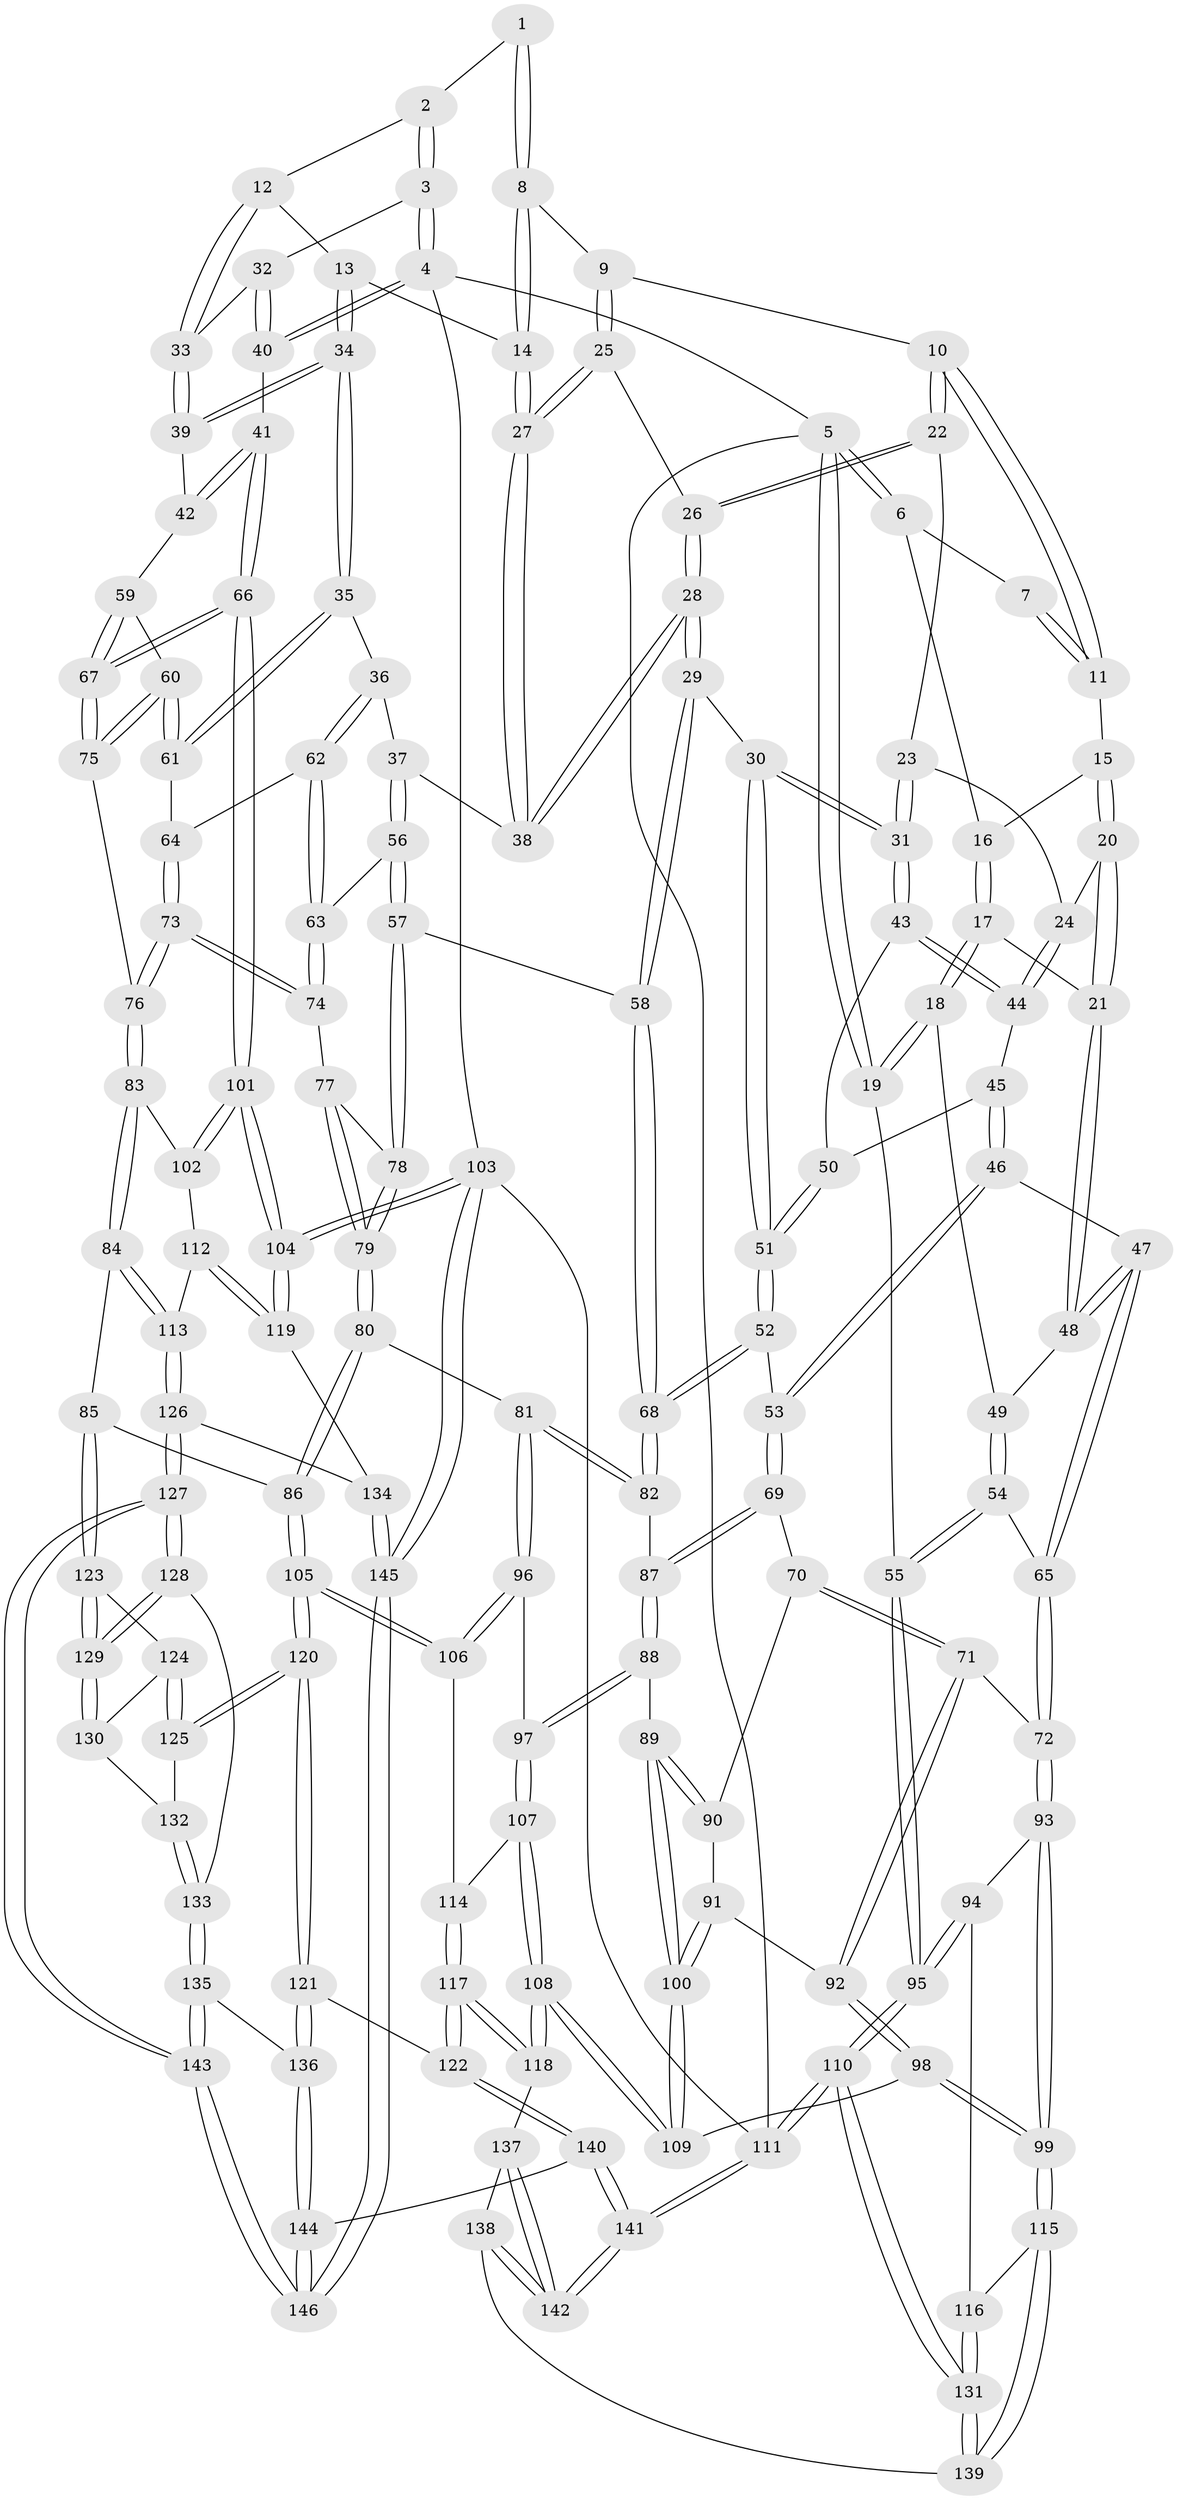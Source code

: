 // coarse degree distribution, {3: 0.06862745098039216, 5: 0.5, 4: 0.20588235294117646, 6: 0.19607843137254902, 1: 0.00980392156862745, 7: 0.00980392156862745, 8: 0.00980392156862745}
// Generated by graph-tools (version 1.1) at 2025/05/03/04/25 22:05:22]
// undirected, 146 vertices, 362 edges
graph export_dot {
graph [start="1"]
  node [color=gray90,style=filled];
  1 [pos="+0.5907866749653594+0"];
  2 [pos="+0.9003386348300404+0"];
  3 [pos="+1+0"];
  4 [pos="+1+0"];
  5 [pos="+0+0"];
  6 [pos="+0+0"];
  7 [pos="+0.2894589189930605+0"];
  8 [pos="+0.5867188246727113+0"];
  9 [pos="+0.5293818342420585+0.04939966386668676"];
  10 [pos="+0.35872755369103965+0.053612148077204366"];
  11 [pos="+0.3575823344452003+0.05191918497453323"];
  12 [pos="+0.8403070384582967+0.0694366022078651"];
  13 [pos="+0.7383851139236224+0.12872830438025587"];
  14 [pos="+0.7118011376491377+0.12881676923894314"];
  15 [pos="+0.24837594156641363+0.08489085938635471"];
  16 [pos="+0.05047396159065789+0"];
  17 [pos="+0.10768101437523284+0.1230556710633098"];
  18 [pos="+0.0482754596170574+0.2080021271215439"];
  19 [pos="+0+0.2848138599324283"];
  20 [pos="+0.24256425533839512+0.1822420907068823"];
  21 [pos="+0.22428136361072448+0.18904477260861396"];
  22 [pos="+0.3624250913408821+0.10202039458718216"];
  23 [pos="+0.35621119544493507+0.11411068348130451"];
  24 [pos="+0.24660072920173048+0.1828747611579836"];
  25 [pos="+0.5306349440974413+0.06035444286685083"];
  26 [pos="+0.48798838577568004+0.15623916485090905"];
  27 [pos="+0.6645428320482601+0.15440912858280828"];
  28 [pos="+0.48921328767709915+0.2551171663959713"];
  29 [pos="+0.4683419944262258+0.2848185650366797"];
  30 [pos="+0.45435381121713037+0.28784980918717346"];
  31 [pos="+0.39277774266984133+0.24778798295072055"];
  32 [pos="+0.9315217718150002+0.15881621234832252"];
  33 [pos="+0.9101067114763126+0.15465998114012436"];
  34 [pos="+0.7953806305668661+0.28996048313568706"];
  35 [pos="+0.7950250515950515+0.2902768550619453"];
  36 [pos="+0.710281594695585+0.30535308603039396"];
  37 [pos="+0.6892439124944418+0.2987314724035663"];
  38 [pos="+0.6332490247411484+0.22030683824888683"];
  39 [pos="+0.8408382298835472+0.2804852973734229"];
  40 [pos="+1+0.28940674870962024"];
  41 [pos="+1+0.36939996852340024"];
  42 [pos="+0.8867945789280398+0.3120849112056778"];
  43 [pos="+0.3871109387795567+0.24659060886287223"];
  44 [pos="+0.2933639847678864+0.21731940079146894"];
  45 [pos="+0.2857509191017844+0.2885509827657174"];
  46 [pos="+0.24185343723908784+0.3609617248976004"];
  47 [pos="+0.18503100014937207+0.32786033950951343"];
  48 [pos="+0.17523237787527393+0.30362162598788073"];
  49 [pos="+0.11848252496705637+0.2838029937905956"];
  50 [pos="+0.30500196261802176+0.28822016216399104"];
  51 [pos="+0.37644712730212226+0.37182268504561916"];
  52 [pos="+0.332319491694887+0.4239554790268233"];
  53 [pos="+0.3090547972445633+0.4291632989925585"];
  54 [pos="+0+0.43423385198765213"];
  55 [pos="+0+0.43140707790738636"];
  56 [pos="+0.5959393525856431+0.38016703971254284"];
  57 [pos="+0.5557469049534383+0.38847935607663286"];
  58 [pos="+0.5474964669124903+0.38105767836675053"];
  59 [pos="+0.8777728642062032+0.3912334514648083"];
  60 [pos="+0.8168755173117669+0.4225056404250325"];
  61 [pos="+0.8005878456872614+0.4097025264974083"];
  62 [pos="+0.7100045831670216+0.4008428461874516"];
  63 [pos="+0.6847264813413549+0.4248701608367818"];
  64 [pos="+0.7775437557376896+0.4169421135072851"];
  65 [pos="+0.06464833712452848+0.46296492396338546"];
  66 [pos="+1+0.5498340381248664"];
  67 [pos="+1+0.5284500345078298"];
  68 [pos="+0.4080897264568688+0.4847513692290585"];
  69 [pos="+0.26570239559841013+0.49485563430426316"];
  70 [pos="+0.25744748793940897+0.5026990598469484"];
  71 [pos="+0.16763755156802956+0.5482643270091239"];
  72 [pos="+0.16258996127708042+0.547942271974617"];
  73 [pos="+0.7201419249347875+0.5055151949571238"];
  74 [pos="+0.6876723741088209+0.4802996242198571"];
  75 [pos="+0.8517874522089742+0.505910122335813"];
  76 [pos="+0.7575990973403532+0.5712151631546221"];
  77 [pos="+0.6875419768969109+0.4803287796204452"];
  78 [pos="+0.5567833922029413+0.41196089684535203"];
  79 [pos="+0.5488834170302086+0.535276564153848"];
  80 [pos="+0.5382845982091294+0.5585067575690983"];
  81 [pos="+0.532706827766753+0.560125950746382"];
  82 [pos="+0.448151568190225+0.5320516142675158"];
  83 [pos="+0.7451822489003264+0.6153858468497659"];
  84 [pos="+0.7081587125682712+0.661668905069606"];
  85 [pos="+0.7073605969013519+0.661793914108008"];
  86 [pos="+0.6101293753359104+0.6140739512634403"];
  87 [pos="+0.37851251080676546+0.5949668765567201"];
  88 [pos="+0.366918616223277+0.6324356575014901"];
  89 [pos="+0.34816369660618673+0.6356533052560545"];
  90 [pos="+0.29696870368258177+0.5890239126334785"];
  91 [pos="+0.2732549736394187+0.6436168631333173"];
  92 [pos="+0.21790990464878054+0.641931642900149"];
  93 [pos="+0.1124719391528323+0.6138022794053968"];
  94 [pos="+0.047803933525786005+0.6816642905680574"];
  95 [pos="+0+0.6178387265089681"];
  96 [pos="+0.46722527342307973+0.6787286702918685"];
  97 [pos="+0.3814234342759925+0.6472568911721416"];
  98 [pos="+0.21354916076831149+0.7569883529304379"];
  99 [pos="+0.2126185999732645+0.7574977567227202"];
  100 [pos="+0.312687429390603+0.6629872719334542"];
  101 [pos="+1+0.5717286260734993"];
  102 [pos="+0.8815941621361293+0.6418337723400427"];
  103 [pos="+1+1"];
  104 [pos="+1+0.6888196288282803"];
  105 [pos="+0.5146011989396+0.7635660701964265"];
  106 [pos="+0.47139385585147003+0.7139266838254265"];
  107 [pos="+0.36068774266166637+0.733753059091077"];
  108 [pos="+0.3067276845142889+0.7694808569717432"];
  109 [pos="+0.2950621440014617+0.762857948191283"];
  110 [pos="+0+1"];
  111 [pos="+0+1"];
  112 [pos="+0.8496606054883967+0.7324844043027345"];
  113 [pos="+0.7841256962739352+0.754917932765963"];
  114 [pos="+0.43944331016751237+0.7280824366836204"];
  115 [pos="+0.2109925218302178+0.7585754385906363"];
  116 [pos="+0.0764044311225713+0.728113362037408"];
  117 [pos="+0.3669483742285944+0.8506015389118688"];
  118 [pos="+0.34972480230701475+0.8412407574505881"];
  119 [pos="+1+0.7542585330571151"];
  120 [pos="+0.520258437583727+0.7739448402204195"];
  121 [pos="+0.4968518788832938+0.8398784571324712"];
  122 [pos="+0.3950784140704106+0.8743050196216183"];
  123 [pos="+0.6911764698412002+0.6825202584797642"];
  124 [pos="+0.58264299193725+0.74853674539002"];
  125 [pos="+0.5371115084931869+0.7727789304973028"];
  126 [pos="+0.7989428797304776+0.8724152160906533"];
  127 [pos="+0.7696417941780979+0.8879261153758812"];
  128 [pos="+0.6771375447952556+0.8710746059496183"];
  129 [pos="+0.6582392504703095+0.7959902546646828"];
  130 [pos="+0.6434466870512497+0.7963251275005139"];
  131 [pos="+0.03186081267746904+0.9022872670800798"];
  132 [pos="+0.5903065053578289+0.8022880126177763"];
  133 [pos="+0.6360725237280532+0.887269002568154"];
  134 [pos="+0.8327386533899065+0.8834263682193294"];
  135 [pos="+0.5985089606175524+0.9172405744157538"];
  136 [pos="+0.5717971093246401+0.9303987879946337"];
  137 [pos="+0.3380975812362399+0.8489778233153111"];
  138 [pos="+0.20814649371690574+0.8975824094577817"];
  139 [pos="+0.17633194337433247+0.8664331721325134"];
  140 [pos="+0.3881510773660318+1"];
  141 [pos="+0.2856755748179943+1"];
  142 [pos="+0.24303230810582738+0.9908090968853253"];
  143 [pos="+0.7267874268630723+1"];
  144 [pos="+0.4948192684598872+1"];
  145 [pos="+1+1"];
  146 [pos="+0.6921004546707246+1"];
  1 -- 2;
  1 -- 8;
  1 -- 8;
  2 -- 3;
  2 -- 3;
  2 -- 12;
  3 -- 4;
  3 -- 4;
  3 -- 32;
  4 -- 5;
  4 -- 40;
  4 -- 40;
  4 -- 103;
  5 -- 6;
  5 -- 6;
  5 -- 19;
  5 -- 19;
  5 -- 111;
  6 -- 7;
  6 -- 16;
  7 -- 11;
  7 -- 11;
  8 -- 9;
  8 -- 14;
  8 -- 14;
  9 -- 10;
  9 -- 25;
  9 -- 25;
  10 -- 11;
  10 -- 11;
  10 -- 22;
  10 -- 22;
  11 -- 15;
  12 -- 13;
  12 -- 33;
  12 -- 33;
  13 -- 14;
  13 -- 34;
  13 -- 34;
  14 -- 27;
  14 -- 27;
  15 -- 16;
  15 -- 20;
  15 -- 20;
  16 -- 17;
  16 -- 17;
  17 -- 18;
  17 -- 18;
  17 -- 21;
  18 -- 19;
  18 -- 19;
  18 -- 49;
  19 -- 55;
  20 -- 21;
  20 -- 21;
  20 -- 24;
  21 -- 48;
  21 -- 48;
  22 -- 23;
  22 -- 26;
  22 -- 26;
  23 -- 24;
  23 -- 31;
  23 -- 31;
  24 -- 44;
  24 -- 44;
  25 -- 26;
  25 -- 27;
  25 -- 27;
  26 -- 28;
  26 -- 28;
  27 -- 38;
  27 -- 38;
  28 -- 29;
  28 -- 29;
  28 -- 38;
  28 -- 38;
  29 -- 30;
  29 -- 58;
  29 -- 58;
  30 -- 31;
  30 -- 31;
  30 -- 51;
  30 -- 51;
  31 -- 43;
  31 -- 43;
  32 -- 33;
  32 -- 40;
  32 -- 40;
  33 -- 39;
  33 -- 39;
  34 -- 35;
  34 -- 35;
  34 -- 39;
  34 -- 39;
  35 -- 36;
  35 -- 61;
  35 -- 61;
  36 -- 37;
  36 -- 62;
  36 -- 62;
  37 -- 38;
  37 -- 56;
  37 -- 56;
  39 -- 42;
  40 -- 41;
  41 -- 42;
  41 -- 42;
  41 -- 66;
  41 -- 66;
  42 -- 59;
  43 -- 44;
  43 -- 44;
  43 -- 50;
  44 -- 45;
  45 -- 46;
  45 -- 46;
  45 -- 50;
  46 -- 47;
  46 -- 53;
  46 -- 53;
  47 -- 48;
  47 -- 48;
  47 -- 65;
  47 -- 65;
  48 -- 49;
  49 -- 54;
  49 -- 54;
  50 -- 51;
  50 -- 51;
  51 -- 52;
  51 -- 52;
  52 -- 53;
  52 -- 68;
  52 -- 68;
  53 -- 69;
  53 -- 69;
  54 -- 55;
  54 -- 55;
  54 -- 65;
  55 -- 95;
  55 -- 95;
  56 -- 57;
  56 -- 57;
  56 -- 63;
  57 -- 58;
  57 -- 78;
  57 -- 78;
  58 -- 68;
  58 -- 68;
  59 -- 60;
  59 -- 67;
  59 -- 67;
  60 -- 61;
  60 -- 61;
  60 -- 75;
  60 -- 75;
  61 -- 64;
  62 -- 63;
  62 -- 63;
  62 -- 64;
  63 -- 74;
  63 -- 74;
  64 -- 73;
  64 -- 73;
  65 -- 72;
  65 -- 72;
  66 -- 67;
  66 -- 67;
  66 -- 101;
  66 -- 101;
  67 -- 75;
  67 -- 75;
  68 -- 82;
  68 -- 82;
  69 -- 70;
  69 -- 87;
  69 -- 87;
  70 -- 71;
  70 -- 71;
  70 -- 90;
  71 -- 72;
  71 -- 92;
  71 -- 92;
  72 -- 93;
  72 -- 93;
  73 -- 74;
  73 -- 74;
  73 -- 76;
  73 -- 76;
  74 -- 77;
  75 -- 76;
  76 -- 83;
  76 -- 83;
  77 -- 78;
  77 -- 79;
  77 -- 79;
  78 -- 79;
  78 -- 79;
  79 -- 80;
  79 -- 80;
  80 -- 81;
  80 -- 86;
  80 -- 86;
  81 -- 82;
  81 -- 82;
  81 -- 96;
  81 -- 96;
  82 -- 87;
  83 -- 84;
  83 -- 84;
  83 -- 102;
  84 -- 85;
  84 -- 113;
  84 -- 113;
  85 -- 86;
  85 -- 123;
  85 -- 123;
  86 -- 105;
  86 -- 105;
  87 -- 88;
  87 -- 88;
  88 -- 89;
  88 -- 97;
  88 -- 97;
  89 -- 90;
  89 -- 90;
  89 -- 100;
  89 -- 100;
  90 -- 91;
  91 -- 92;
  91 -- 100;
  91 -- 100;
  92 -- 98;
  92 -- 98;
  93 -- 94;
  93 -- 99;
  93 -- 99;
  94 -- 95;
  94 -- 95;
  94 -- 116;
  95 -- 110;
  95 -- 110;
  96 -- 97;
  96 -- 106;
  96 -- 106;
  97 -- 107;
  97 -- 107;
  98 -- 99;
  98 -- 99;
  98 -- 109;
  99 -- 115;
  99 -- 115;
  100 -- 109;
  100 -- 109;
  101 -- 102;
  101 -- 102;
  101 -- 104;
  101 -- 104;
  102 -- 112;
  103 -- 104;
  103 -- 104;
  103 -- 145;
  103 -- 145;
  103 -- 111;
  104 -- 119;
  104 -- 119;
  105 -- 106;
  105 -- 106;
  105 -- 120;
  105 -- 120;
  106 -- 114;
  107 -- 108;
  107 -- 108;
  107 -- 114;
  108 -- 109;
  108 -- 109;
  108 -- 118;
  108 -- 118;
  110 -- 111;
  110 -- 111;
  110 -- 131;
  110 -- 131;
  111 -- 141;
  111 -- 141;
  112 -- 113;
  112 -- 119;
  112 -- 119;
  113 -- 126;
  113 -- 126;
  114 -- 117;
  114 -- 117;
  115 -- 116;
  115 -- 139;
  115 -- 139;
  116 -- 131;
  116 -- 131;
  117 -- 118;
  117 -- 118;
  117 -- 122;
  117 -- 122;
  118 -- 137;
  119 -- 134;
  120 -- 121;
  120 -- 121;
  120 -- 125;
  120 -- 125;
  121 -- 122;
  121 -- 136;
  121 -- 136;
  122 -- 140;
  122 -- 140;
  123 -- 124;
  123 -- 129;
  123 -- 129;
  124 -- 125;
  124 -- 125;
  124 -- 130;
  125 -- 132;
  126 -- 127;
  126 -- 127;
  126 -- 134;
  127 -- 128;
  127 -- 128;
  127 -- 143;
  127 -- 143;
  128 -- 129;
  128 -- 129;
  128 -- 133;
  129 -- 130;
  129 -- 130;
  130 -- 132;
  131 -- 139;
  131 -- 139;
  132 -- 133;
  132 -- 133;
  133 -- 135;
  133 -- 135;
  134 -- 145;
  134 -- 145;
  135 -- 136;
  135 -- 143;
  135 -- 143;
  136 -- 144;
  136 -- 144;
  137 -- 138;
  137 -- 142;
  137 -- 142;
  138 -- 139;
  138 -- 142;
  138 -- 142;
  140 -- 141;
  140 -- 141;
  140 -- 144;
  141 -- 142;
  141 -- 142;
  143 -- 146;
  143 -- 146;
  144 -- 146;
  144 -- 146;
  145 -- 146;
  145 -- 146;
}
